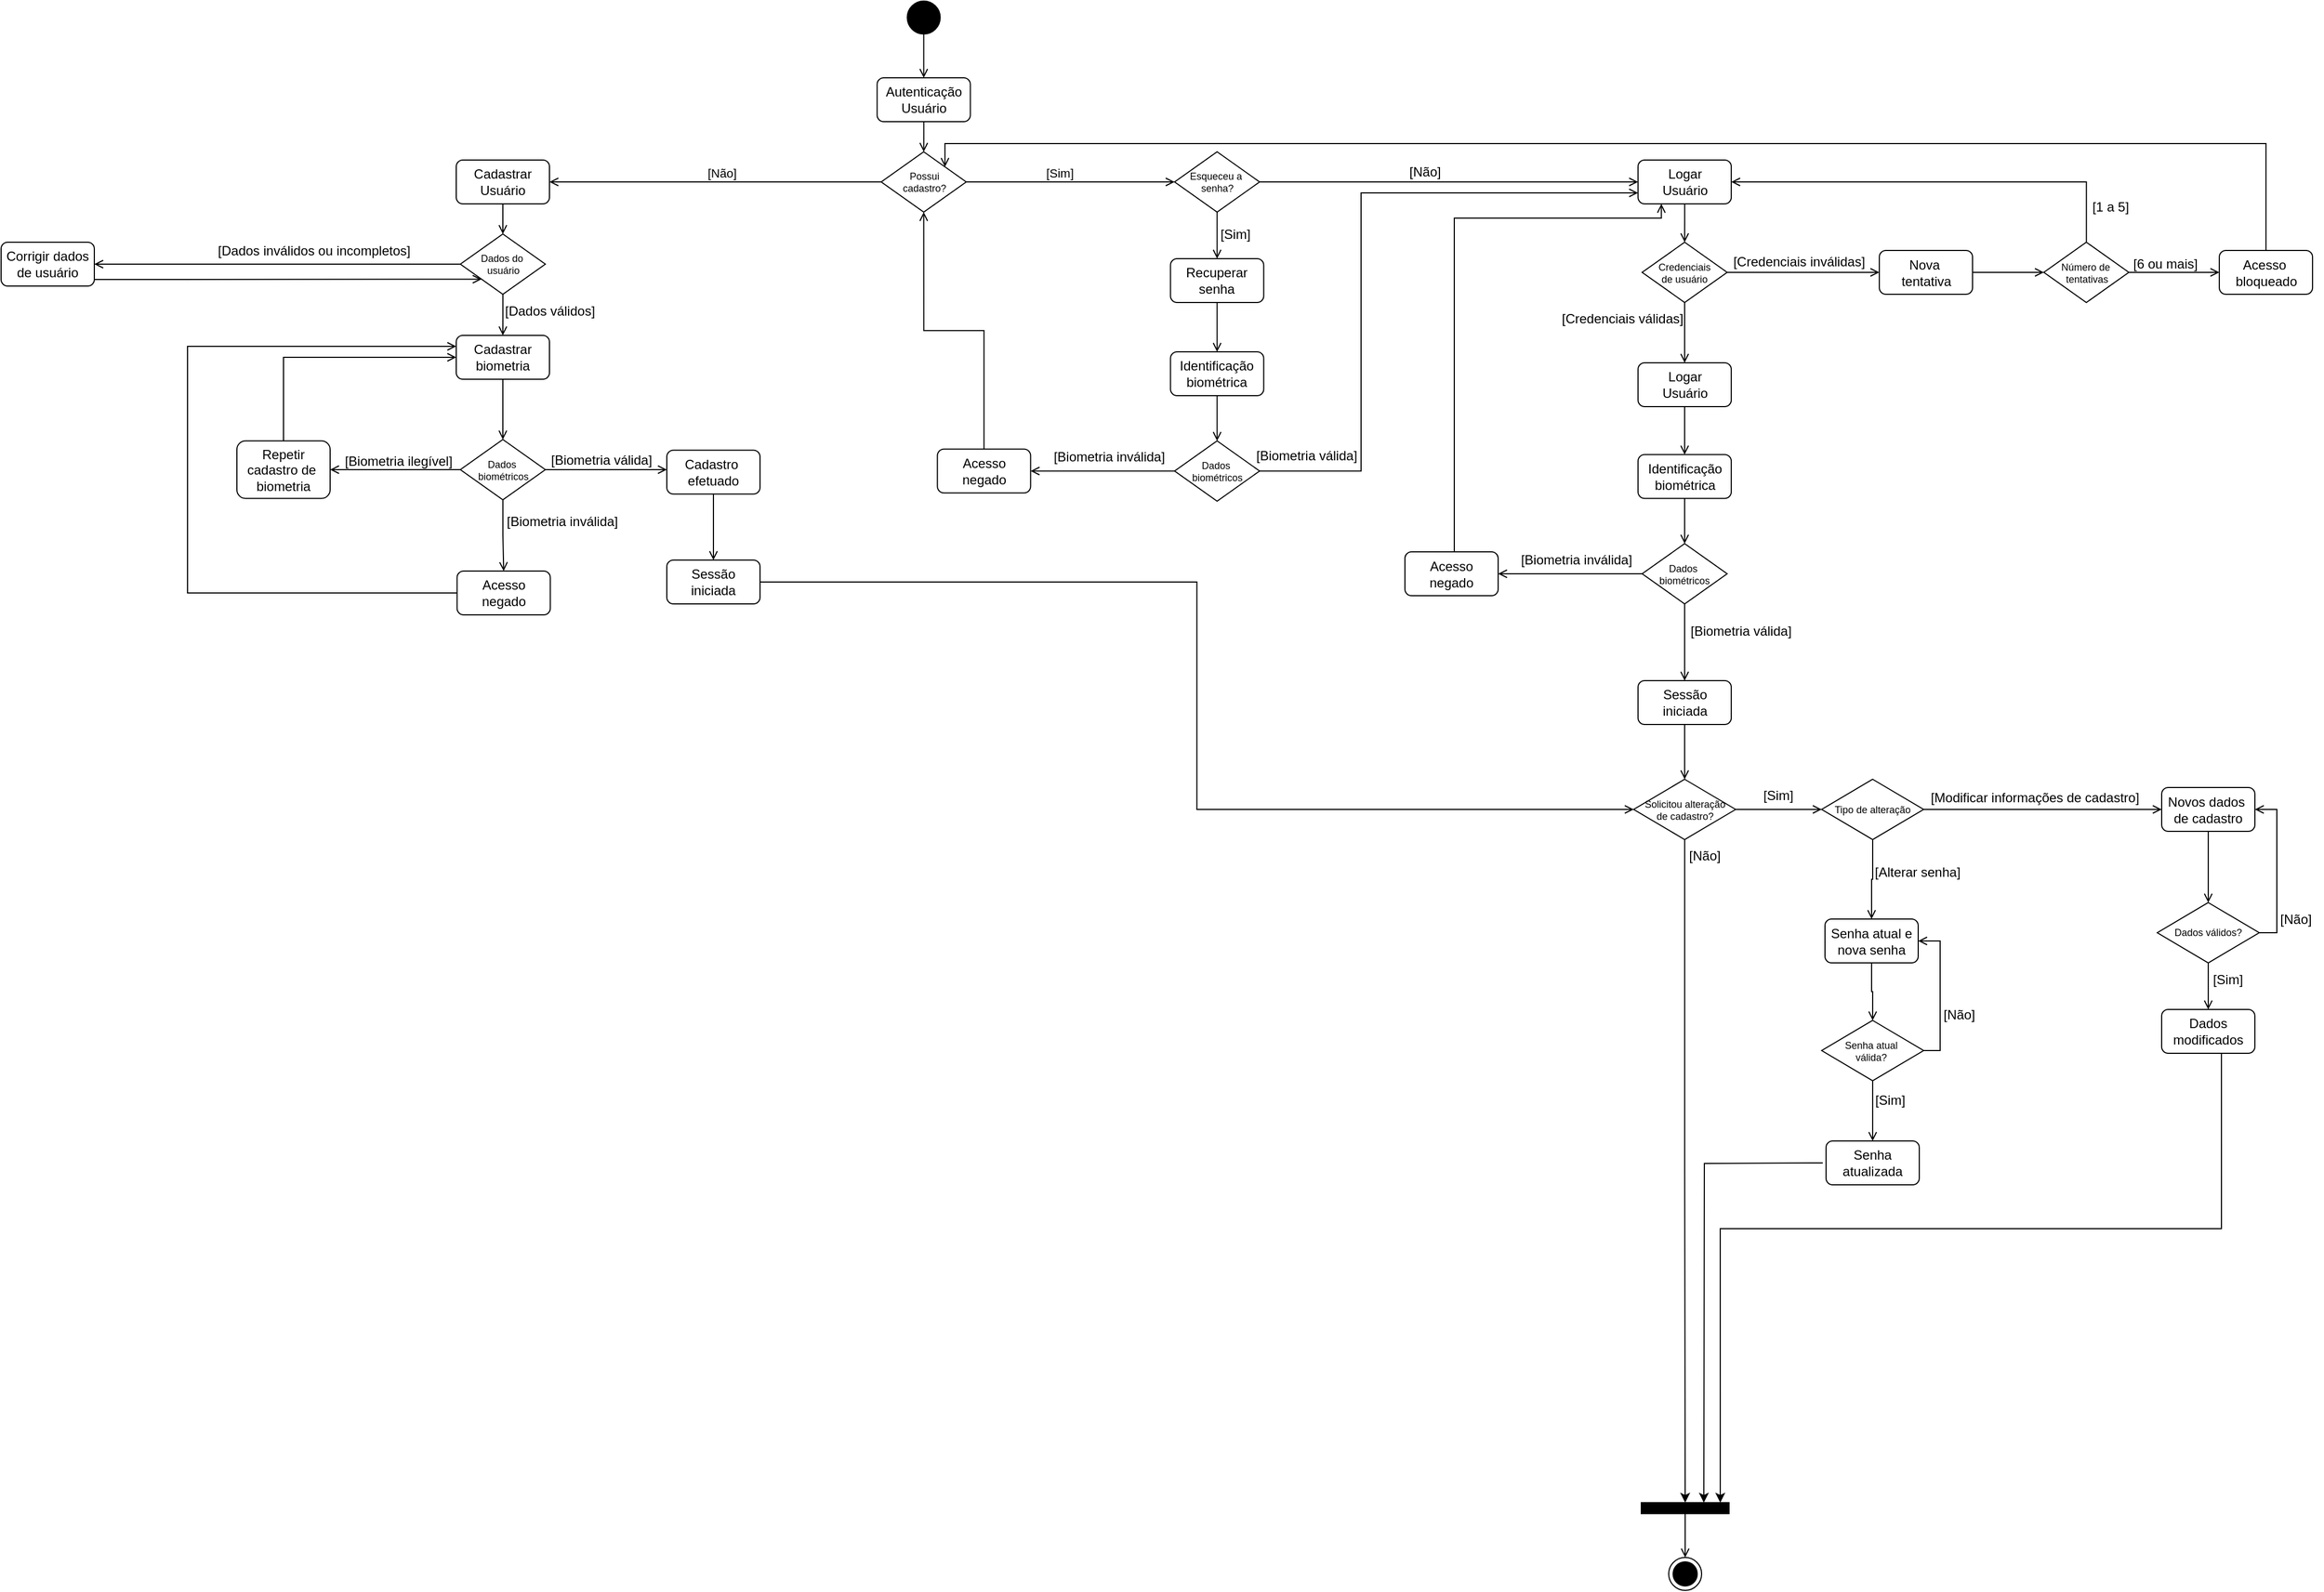 <mxfile version="24.7.17">
  <diagram name="Página-1" id="FXrEpwq64N0sqPLMW4XI">
    <mxGraphModel dx="4758" dy="1876" grid="1" gridSize="10" guides="1" tooltips="1" connect="1" arrows="1" fold="1" page="1" pageScale="1" pageWidth="1100" pageHeight="850" math="0" shadow="0">
      <root>
        <mxCell id="0" />
        <mxCell id="1" parent="0" />
        <mxCell id="Sk72uiIsyQAN5pC7uQmF-3" style="edgeStyle=orthogonalEdgeStyle;rounded=0;orthogonalLoop=1;jettySize=auto;html=1;entryX=0.5;entryY=0;entryDx=0;entryDy=0;endArrow=open;endFill=0;" parent="1" source="Sk72uiIsyQAN5pC7uQmF-1" target="Sk72uiIsyQAN5pC7uQmF-2" edge="1">
          <mxGeometry relative="1" as="geometry" />
        </mxCell>
        <mxCell id="Sk72uiIsyQAN5pC7uQmF-1" value="" style="ellipse;whiteSpace=wrap;html=1;aspect=fixed;fillColor=#000000;" parent="1" vertex="1">
          <mxGeometry x="566.25" y="120" width="30" height="30" as="geometry" />
        </mxCell>
        <mxCell id="Sk72uiIsyQAN5pC7uQmF-5" style="edgeStyle=orthogonalEdgeStyle;rounded=0;orthogonalLoop=1;jettySize=auto;html=1;entryX=0.5;entryY=0;entryDx=0;entryDy=0;endArrow=open;endFill=0;" parent="1" source="Sk72uiIsyQAN5pC7uQmF-2" target="Sk72uiIsyQAN5pC7uQmF-4" edge="1">
          <mxGeometry relative="1" as="geometry" />
        </mxCell>
        <mxCell id="Sk72uiIsyQAN5pC7uQmF-2" value="Autenticação&lt;div&gt;Usuário&lt;/div&gt;" style="rounded=1;whiteSpace=wrap;html=1;" parent="1" vertex="1">
          <mxGeometry x="538.75" y="190" width="85" height="40" as="geometry" />
        </mxCell>
        <mxCell id="Sk72uiIsyQAN5pC7uQmF-7" style="edgeStyle=orthogonalEdgeStyle;rounded=0;orthogonalLoop=1;jettySize=auto;html=1;entryX=1;entryY=0.5;entryDx=0;entryDy=0;endArrow=open;endFill=0;" parent="1" source="Sk72uiIsyQAN5pC7uQmF-4" target="Sk72uiIsyQAN5pC7uQmF-6" edge="1">
          <mxGeometry relative="1" as="geometry" />
        </mxCell>
        <mxCell id="Sk72uiIsyQAN5pC7uQmF-8" value="[Não]" style="edgeLabel;html=1;align=center;verticalAlign=middle;resizable=0;points=[];" parent="Sk72uiIsyQAN5pC7uQmF-7" vertex="1" connectable="0">
          <mxGeometry x="0.004" y="-1" relative="1" as="geometry">
            <mxPoint x="6" y="-7" as="offset" />
          </mxGeometry>
        </mxCell>
        <mxCell id="naahkpBMwh4iDxAP5pAX-88" style="edgeStyle=orthogonalEdgeStyle;rounded=0;orthogonalLoop=1;jettySize=auto;html=1;entryX=0;entryY=0.5;entryDx=0;entryDy=0;endArrow=open;endFill=0;" edge="1" parent="1" source="Sk72uiIsyQAN5pC7uQmF-4" target="naahkpBMwh4iDxAP5pAX-87">
          <mxGeometry relative="1" as="geometry" />
        </mxCell>
        <mxCell id="Sk72uiIsyQAN5pC7uQmF-4" value="&lt;div style=&quot;font-size: 9px;&quot;&gt;&lt;font style=&quot;font-size: 9px;&quot;&gt;Possui&lt;/font&gt;&lt;/div&gt;&lt;div style=&quot;font-size: 9px;&quot;&gt;&lt;font style=&quot;font-size: 9px;&quot;&gt;cadastro?&lt;/font&gt;&lt;/div&gt;" style="rhombus;whiteSpace=wrap;html=1;" parent="1" vertex="1">
          <mxGeometry x="542.5" y="257.5" width="77.5" height="55" as="geometry" />
        </mxCell>
        <mxCell id="3YFFVNXvdU5rcVmBbjjC-6" style="edgeStyle=orthogonalEdgeStyle;rounded=0;orthogonalLoop=1;jettySize=auto;html=1;entryX=0.5;entryY=0;entryDx=0;entryDy=0;endArrow=open;endFill=0;" parent="1" source="Sk72uiIsyQAN5pC7uQmF-6" target="3YFFVNXvdU5rcVmBbjjC-5" edge="1">
          <mxGeometry relative="1" as="geometry" />
        </mxCell>
        <mxCell id="Sk72uiIsyQAN5pC7uQmF-6" value="Cadastrar&lt;div&gt;Usuário&lt;/div&gt;" style="rounded=1;whiteSpace=wrap;html=1;" parent="1" vertex="1">
          <mxGeometry x="155" y="265" width="85" height="40" as="geometry" />
        </mxCell>
        <mxCell id="Sk72uiIsyQAN5pC7uQmF-13" style="edgeStyle=orthogonalEdgeStyle;rounded=0;orthogonalLoop=1;jettySize=auto;html=1;entryX=0.5;entryY=0;entryDx=0;entryDy=0;endArrow=open;endFill=0;" parent="1" source="Sk72uiIsyQAN5pC7uQmF-10" target="Sk72uiIsyQAN5pC7uQmF-12" edge="1">
          <mxGeometry relative="1" as="geometry">
            <mxPoint x="1275.53" y="1530" as="targetPoint" />
          </mxGeometry>
        </mxCell>
        <mxCell id="Sk72uiIsyQAN5pC7uQmF-10" value="" style="rounded=0;whiteSpace=wrap;html=1;fillColor=#000000;" parent="1" vertex="1">
          <mxGeometry x="1235.53" y="1490" width="80" height="10" as="geometry" />
        </mxCell>
        <mxCell id="Sk72uiIsyQAN5pC7uQmF-12" value="" style="ellipse;html=1;shape=endState;fillColor=#000000;strokeColor=#000000;" parent="1" vertex="1">
          <mxGeometry x="1260.53" y="1540" width="30" height="30" as="geometry" />
        </mxCell>
        <mxCell id="naahkpBMwh4iDxAP5pAX-44" style="edgeStyle=orthogonalEdgeStyle;rounded=0;orthogonalLoop=1;jettySize=auto;html=1;entryX=0.5;entryY=0;entryDx=0;entryDy=0;endArrow=open;endFill=0;" edge="1" parent="1" source="Sk72uiIsyQAN5pC7uQmF-14" target="naahkpBMwh4iDxAP5pAX-43">
          <mxGeometry relative="1" as="geometry" />
        </mxCell>
        <mxCell id="Sk72uiIsyQAN5pC7uQmF-14" value="Logar&lt;div&gt;Usuário&lt;/div&gt;" style="rounded=1;whiteSpace=wrap;html=1;" parent="1" vertex="1">
          <mxGeometry x="1232.55" y="265" width="85" height="40" as="geometry" />
        </mxCell>
        <mxCell id="Sk72uiIsyQAN5pC7uQmF-16" value="&lt;div&gt;&lt;font style=&quot;font-size: 11px;&quot;&gt;[Sim]&lt;/font&gt;&lt;/div&gt;" style="text;html=1;align=center;verticalAlign=middle;resizable=0;points=[];autosize=1;strokeColor=none;fillColor=none;" parent="1" vertex="1">
          <mxGeometry x="680" y="261.5" width="50" height="30" as="geometry" />
        </mxCell>
        <mxCell id="3YFFVNXvdU5rcVmBbjjC-8" style="edgeStyle=orthogonalEdgeStyle;rounded=0;orthogonalLoop=1;jettySize=auto;html=1;entryX=1;entryY=0.5;entryDx=0;entryDy=0;endArrow=open;endFill=0;" parent="1" source="3YFFVNXvdU5rcVmBbjjC-5" target="3YFFVNXvdU5rcVmBbjjC-7" edge="1">
          <mxGeometry relative="1" as="geometry" />
        </mxCell>
        <mxCell id="3YFFVNXvdU5rcVmBbjjC-11" style="edgeStyle=orthogonalEdgeStyle;rounded=0;orthogonalLoop=1;jettySize=auto;html=1;entryX=0.5;entryY=0;entryDx=0;entryDy=0;endArrow=open;endFill=0;" parent="1" source="3YFFVNXvdU5rcVmBbjjC-5" target="3YFFVNXvdU5rcVmBbjjC-10" edge="1">
          <mxGeometry relative="1" as="geometry" />
        </mxCell>
        <mxCell id="3YFFVNXvdU5rcVmBbjjC-5" value="&lt;div style=&quot;font-size: 9px;&quot;&gt;Dados do&amp;nbsp;&lt;/div&gt;&lt;div style=&quot;font-size: 9px;&quot;&gt;usuário&lt;/div&gt;" style="rhombus;whiteSpace=wrap;html=1;" parent="1" vertex="1">
          <mxGeometry x="158.75" y="332.5" width="77.5" height="55" as="geometry" />
        </mxCell>
        <mxCell id="naahkpBMwh4iDxAP5pAX-82" style="edgeStyle=orthogonalEdgeStyle;rounded=0;orthogonalLoop=1;jettySize=auto;html=1;entryX=0;entryY=1;entryDx=0;entryDy=0;endArrow=open;endFill=0;" edge="1" parent="1" source="3YFFVNXvdU5rcVmBbjjC-7" target="3YFFVNXvdU5rcVmBbjjC-5">
          <mxGeometry relative="1" as="geometry">
            <Array as="points">
              <mxPoint x="-100" y="374" />
              <mxPoint x="-100" y="374" />
            </Array>
          </mxGeometry>
        </mxCell>
        <mxCell id="3YFFVNXvdU5rcVmBbjjC-7" value="Corrigir dados&lt;div&gt;de usuário&lt;/div&gt;" style="rounded=1;whiteSpace=wrap;html=1;" parent="1" vertex="1">
          <mxGeometry x="-260" y="340" width="85" height="40" as="geometry" />
        </mxCell>
        <mxCell id="3YFFVNXvdU5rcVmBbjjC-9" value="[Dados inválidos ou incompletos]" style="text;html=1;align=center;verticalAlign=middle;resizable=0;points=[];autosize=1;strokeColor=none;fillColor=none;" parent="1" vertex="1">
          <mxGeometry x="-75" y="332.5" width="200" height="30" as="geometry" />
        </mxCell>
        <mxCell id="naahkpBMwh4iDxAP5pAX-3" style="edgeStyle=orthogonalEdgeStyle;rounded=0;orthogonalLoop=1;jettySize=auto;html=1;entryX=0.5;entryY=0;entryDx=0;entryDy=0;endArrow=open;endFill=0;" edge="1" parent="1" source="3YFFVNXvdU5rcVmBbjjC-10" target="naahkpBMwh4iDxAP5pAX-2">
          <mxGeometry relative="1" as="geometry" />
        </mxCell>
        <mxCell id="3YFFVNXvdU5rcVmBbjjC-10" value="Cadastrar&lt;div&gt;biometria&lt;/div&gt;" style="rounded=1;whiteSpace=wrap;html=1;" parent="1" vertex="1">
          <mxGeometry x="155" y="425" width="85" height="40" as="geometry" />
        </mxCell>
        <mxCell id="3YFFVNXvdU5rcVmBbjjC-12" value="[Dados válidos]" style="text;html=1;align=center;verticalAlign=middle;resizable=0;points=[];autosize=1;strokeColor=none;fillColor=none;" parent="1" vertex="1">
          <mxGeometry x="185" y="388" width="110" height="30" as="geometry" />
        </mxCell>
        <mxCell id="naahkpBMwh4iDxAP5pAX-5" style="edgeStyle=orthogonalEdgeStyle;rounded=0;orthogonalLoop=1;jettySize=auto;html=1;exitX=1;exitY=0.5;exitDx=0;exitDy=0;entryX=0;entryY=0.5;entryDx=0;entryDy=0;endArrow=open;endFill=0;" edge="1" parent="1" source="naahkpBMwh4iDxAP5pAX-2">
          <mxGeometry relative="1" as="geometry">
            <mxPoint x="347" y="547.5" as="targetPoint" />
          </mxGeometry>
        </mxCell>
        <mxCell id="naahkpBMwh4iDxAP5pAX-16" style="edgeStyle=orthogonalEdgeStyle;rounded=0;orthogonalLoop=1;jettySize=auto;html=1;entryX=1;entryY=0.5;entryDx=0;entryDy=0;endArrow=open;endFill=0;" edge="1" parent="1" source="naahkpBMwh4iDxAP5pAX-2" target="naahkpBMwh4iDxAP5pAX-10">
          <mxGeometry relative="1" as="geometry" />
        </mxCell>
        <mxCell id="naahkpBMwh4iDxAP5pAX-20" style="edgeStyle=orthogonalEdgeStyle;rounded=0;orthogonalLoop=1;jettySize=auto;html=1;entryX=0.5;entryY=0;entryDx=0;entryDy=0;endArrow=open;endFill=0;" edge="1" parent="1" source="naahkpBMwh4iDxAP5pAX-2" target="naahkpBMwh4iDxAP5pAX-18">
          <mxGeometry relative="1" as="geometry" />
        </mxCell>
        <mxCell id="naahkpBMwh4iDxAP5pAX-2" value="&lt;div style=&quot;font-size: 9px;&quot;&gt;Dados&amp;nbsp;&lt;br&gt;&lt;/div&gt;&lt;div style=&quot;font-size: 9px;&quot;&gt;biométricos&lt;/div&gt;" style="rhombus;whiteSpace=wrap;html=1;" vertex="1" parent="1">
          <mxGeometry x="158.75" y="520" width="77.5" height="55" as="geometry" />
        </mxCell>
        <mxCell id="naahkpBMwh4iDxAP5pAX-6" value="[Biometria válida]" style="text;html=1;align=center;verticalAlign=middle;resizable=0;points=[];autosize=1;strokeColor=none;fillColor=none;" vertex="1" parent="1">
          <mxGeometry x="227" y="524" width="120" height="30" as="geometry" />
        </mxCell>
        <mxCell id="naahkpBMwh4iDxAP5pAX-17" style="edgeStyle=orthogonalEdgeStyle;rounded=0;orthogonalLoop=1;jettySize=auto;html=1;entryX=0;entryY=0.5;entryDx=0;entryDy=0;exitX=0.5;exitY=0;exitDx=0;exitDy=0;endArrow=open;endFill=0;" edge="1" parent="1" source="naahkpBMwh4iDxAP5pAX-10" target="3YFFVNXvdU5rcVmBbjjC-10">
          <mxGeometry relative="1" as="geometry" />
        </mxCell>
        <mxCell id="naahkpBMwh4iDxAP5pAX-10" value="Repetir&lt;div&gt;cadastro de&amp;nbsp;&lt;/div&gt;&lt;div&gt;biometria&lt;/div&gt;" style="rounded=1;whiteSpace=wrap;html=1;" vertex="1" parent="1">
          <mxGeometry x="-45" y="521.25" width="85" height="52.5" as="geometry" />
        </mxCell>
        <mxCell id="naahkpBMwh4iDxAP5pAX-12" value="[Biometria&amp;nbsp;&lt;span style=&quot;text-wrap: wrap;&quot;&gt;ilegível&lt;/span&gt;]" style="text;html=1;align=center;verticalAlign=middle;resizable=0;points=[];autosize=1;strokeColor=none;fillColor=none;" vertex="1" parent="1">
          <mxGeometry x="42" y="525" width="120" height="30" as="geometry" />
        </mxCell>
        <mxCell id="naahkpBMwh4iDxAP5pAX-113" style="edgeStyle=orthogonalEdgeStyle;rounded=0;orthogonalLoop=1;jettySize=auto;html=1;entryX=0;entryY=0.25;entryDx=0;entryDy=0;endArrow=open;endFill=0;" edge="1" parent="1" source="naahkpBMwh4iDxAP5pAX-18" target="3YFFVNXvdU5rcVmBbjjC-10">
          <mxGeometry relative="1" as="geometry">
            <Array as="points">
              <mxPoint x="-90" y="660" />
              <mxPoint x="-90" y="435" />
            </Array>
          </mxGeometry>
        </mxCell>
        <mxCell id="naahkpBMwh4iDxAP5pAX-18" value="Acesso&lt;div&gt;negado&lt;/div&gt;" style="rounded=1;whiteSpace=wrap;html=1;" vertex="1" parent="1">
          <mxGeometry x="155.75" y="640" width="85" height="40" as="geometry" />
        </mxCell>
        <mxCell id="naahkpBMwh4iDxAP5pAX-21" value="[Biometria inválida]&amp;nbsp;" style="text;html=1;align=center;verticalAlign=middle;resizable=0;points=[];autosize=1;strokeColor=none;fillColor=none;" vertex="1" parent="1">
          <mxGeometry x="188" y="580" width="130" height="30" as="geometry" />
        </mxCell>
        <mxCell id="naahkpBMwh4iDxAP5pAX-27" value="" style="edgeStyle=orthogonalEdgeStyle;rounded=0;orthogonalLoop=1;jettySize=auto;html=1;entryX=0.5;entryY=0;entryDx=0;entryDy=0;exitX=0.5;exitY=1;exitDx=0;exitDy=0;endArrow=open;endFill=0;" edge="1" parent="1" target="naahkpBMwh4iDxAP5pAX-26">
          <mxGeometry relative="1" as="geometry">
            <mxPoint x="389.5" y="567.5" as="sourcePoint" />
            <mxPoint x="606" y="1000" as="targetPoint" />
            <Array as="points" />
          </mxGeometry>
        </mxCell>
        <mxCell id="naahkpBMwh4iDxAP5pAX-26" value="Cadastro&amp;nbsp;&lt;div&gt;efetuado&lt;/div&gt;" style="rounded=1;whiteSpace=wrap;html=1;" vertex="1" parent="1">
          <mxGeometry x="347" y="529.75" width="85" height="40" as="geometry" />
        </mxCell>
        <mxCell id="naahkpBMwh4iDxAP5pAX-61" style="edgeStyle=orthogonalEdgeStyle;rounded=0;orthogonalLoop=1;jettySize=auto;html=1;entryX=0.5;entryY=0;entryDx=0;entryDy=0;endArrow=open;endFill=0;" edge="1" parent="1" source="naahkpBMwh4iDxAP5pAX-43" target="naahkpBMwh4iDxAP5pAX-45">
          <mxGeometry relative="1" as="geometry" />
        </mxCell>
        <mxCell id="naahkpBMwh4iDxAP5pAX-67" style="edgeStyle=orthogonalEdgeStyle;rounded=0;orthogonalLoop=1;jettySize=auto;html=1;entryX=0;entryY=0.5;entryDx=0;entryDy=0;endArrow=open;endFill=0;" edge="1" parent="1" source="naahkpBMwh4iDxAP5pAX-43" target="naahkpBMwh4iDxAP5pAX-66">
          <mxGeometry relative="1" as="geometry" />
        </mxCell>
        <mxCell id="naahkpBMwh4iDxAP5pAX-43" value="&lt;div style=&quot;font-size: 9px;&quot;&gt;Credenciais&lt;/div&gt;&lt;div style=&quot;font-size: 9px;&quot;&gt;de usuário&lt;/div&gt;" style="rhombus;whiteSpace=wrap;html=1;" vertex="1" parent="1">
          <mxGeometry x="1236.3" y="340" width="77.5" height="55" as="geometry" />
        </mxCell>
        <mxCell id="naahkpBMwh4iDxAP5pAX-49" style="edgeStyle=orthogonalEdgeStyle;rounded=0;orthogonalLoop=1;jettySize=auto;html=1;entryX=0.5;entryY=0;entryDx=0;entryDy=0;endArrow=open;endFill=0;" edge="1" parent="1" source="naahkpBMwh4iDxAP5pAX-45" target="naahkpBMwh4iDxAP5pAX-48">
          <mxGeometry relative="1" as="geometry" />
        </mxCell>
        <mxCell id="naahkpBMwh4iDxAP5pAX-45" value="Logar&lt;div&gt;Usuário&lt;/div&gt;" style="rounded=1;whiteSpace=wrap;html=1;" vertex="1" parent="1">
          <mxGeometry x="1232.55" y="450" width="85" height="40" as="geometry" />
        </mxCell>
        <mxCell id="naahkpBMwh4iDxAP5pAX-47" value="[Credenciais válidas]" style="text;html=1;align=center;verticalAlign=middle;resizable=0;points=[];autosize=1;strokeColor=none;fillColor=none;" vertex="1" parent="1">
          <mxGeometry x="1152.55" y="395" width="130" height="30" as="geometry" />
        </mxCell>
        <mxCell id="naahkpBMwh4iDxAP5pAX-52" style="edgeStyle=orthogonalEdgeStyle;rounded=0;orthogonalLoop=1;jettySize=auto;html=1;entryX=0.5;entryY=0;entryDx=0;entryDy=0;endArrow=open;endFill=0;" edge="1" parent="1" source="naahkpBMwh4iDxAP5pAX-48" target="naahkpBMwh4iDxAP5pAX-51">
          <mxGeometry relative="1" as="geometry" />
        </mxCell>
        <mxCell id="naahkpBMwh4iDxAP5pAX-48" value="Identificação&lt;div&gt;biométrica&lt;/div&gt;" style="rounded=1;whiteSpace=wrap;html=1;" vertex="1" parent="1">
          <mxGeometry x="1232.55" y="533.75" width="85" height="40" as="geometry" />
        </mxCell>
        <mxCell id="naahkpBMwh4iDxAP5pAX-58" style="edgeStyle=orthogonalEdgeStyle;rounded=0;orthogonalLoop=1;jettySize=auto;html=1;entryX=0.5;entryY=0;entryDx=0;entryDy=0;endArrow=open;endFill=0;" edge="1" parent="1" source="naahkpBMwh4iDxAP5pAX-51" target="naahkpBMwh4iDxAP5pAX-57">
          <mxGeometry relative="1" as="geometry" />
        </mxCell>
        <mxCell id="naahkpBMwh4iDxAP5pAX-64" style="edgeStyle=orthogonalEdgeStyle;rounded=0;orthogonalLoop=1;jettySize=auto;html=1;entryX=1;entryY=0.5;entryDx=0;entryDy=0;endArrow=open;endFill=0;" edge="1" parent="1" source="naahkpBMwh4iDxAP5pAX-51" target="naahkpBMwh4iDxAP5pAX-53">
          <mxGeometry relative="1" as="geometry">
            <mxPoint x="1107.55" y="642.5" as="targetPoint" />
          </mxGeometry>
        </mxCell>
        <mxCell id="naahkpBMwh4iDxAP5pAX-51" value="&lt;div style=&quot;font-size: 9px;&quot;&gt;Dados&amp;nbsp;&lt;/div&gt;&lt;div style=&quot;font-size: 9px;&quot;&gt;biométricos&lt;/div&gt;" style="rhombus;whiteSpace=wrap;html=1;" vertex="1" parent="1">
          <mxGeometry x="1236.3" y="615" width="77.5" height="55" as="geometry" />
        </mxCell>
        <mxCell id="naahkpBMwh4iDxAP5pAX-83" style="edgeStyle=orthogonalEdgeStyle;rounded=0;orthogonalLoop=1;jettySize=auto;html=1;entryX=0.25;entryY=1;entryDx=0;entryDy=0;endArrow=open;endFill=0;" edge="1" parent="1" target="Sk72uiIsyQAN5pC7uQmF-14">
          <mxGeometry relative="1" as="geometry">
            <mxPoint x="1065.005" y="622.5" as="sourcePoint" />
            <Array as="points">
              <mxPoint x="1064.55" y="318" />
              <mxPoint x="1253.55" y="318" />
            </Array>
          </mxGeometry>
        </mxCell>
        <mxCell id="naahkpBMwh4iDxAP5pAX-53" value="Acesso&lt;div&gt;negado&lt;/div&gt;" style="rounded=1;whiteSpace=wrap;html=1;" vertex="1" parent="1">
          <mxGeometry x="1020" y="622.5" width="85" height="40" as="geometry" />
        </mxCell>
        <mxCell id="naahkpBMwh4iDxAP5pAX-56" value="[Biometria inválida]" style="text;html=1;align=center;verticalAlign=middle;resizable=0;points=[];autosize=1;strokeColor=none;fillColor=none;" vertex="1" parent="1">
          <mxGeometry x="1116.3" y="615" width="120" height="30" as="geometry" />
        </mxCell>
        <mxCell id="naahkpBMwh4iDxAP5pAX-116" style="edgeStyle=orthogonalEdgeStyle;rounded=0;orthogonalLoop=1;jettySize=auto;html=1;entryX=0.5;entryY=0;entryDx=0;entryDy=0;endArrow=open;endFill=0;" edge="1" parent="1" source="naahkpBMwh4iDxAP5pAX-57" target="naahkpBMwh4iDxAP5pAX-115">
          <mxGeometry relative="1" as="geometry" />
        </mxCell>
        <mxCell id="naahkpBMwh4iDxAP5pAX-57" value="Sessão&lt;div&gt;iniciada&lt;/div&gt;" style="rounded=1;whiteSpace=wrap;html=1;" vertex="1" parent="1">
          <mxGeometry x="1232.55" y="740" width="85" height="40" as="geometry" />
        </mxCell>
        <mxCell id="naahkpBMwh4iDxAP5pAX-59" value="[Biometria válida]" style="text;html=1;align=center;verticalAlign=middle;resizable=0;points=[];autosize=1;strokeColor=none;fillColor=none;" vertex="1" parent="1">
          <mxGeometry x="1266.3" y="680" width="120" height="30" as="geometry" />
        </mxCell>
        <mxCell id="naahkpBMwh4iDxAP5pAX-72" style="edgeStyle=orthogonalEdgeStyle;rounded=0;orthogonalLoop=1;jettySize=auto;html=1;entryX=0;entryY=0.5;entryDx=0;entryDy=0;endArrow=open;endFill=0;" edge="1" parent="1" source="naahkpBMwh4iDxAP5pAX-66" target="naahkpBMwh4iDxAP5pAX-71">
          <mxGeometry relative="1" as="geometry" />
        </mxCell>
        <mxCell id="naahkpBMwh4iDxAP5pAX-66" value="Nova&amp;nbsp;&lt;div&gt;tentativa&lt;/div&gt;" style="rounded=1;whiteSpace=wrap;html=1;" vertex="1" parent="1">
          <mxGeometry x="1452.55" y="347.5" width="85" height="40" as="geometry" />
        </mxCell>
        <mxCell id="naahkpBMwh4iDxAP5pAX-68" value="[Credenciais inválidas]" style="text;html=1;align=center;verticalAlign=middle;resizable=0;points=[];autosize=1;strokeColor=none;fillColor=none;" vertex="1" parent="1">
          <mxGeometry x="1308.55" y="343" width="140" height="30" as="geometry" />
        </mxCell>
        <mxCell id="naahkpBMwh4iDxAP5pAX-73" style="edgeStyle=orthogonalEdgeStyle;rounded=0;orthogonalLoop=1;jettySize=auto;html=1;entryX=1;entryY=0.5;entryDx=0;entryDy=0;endArrow=open;endFill=0;" edge="1" parent="1" source="naahkpBMwh4iDxAP5pAX-71" target="Sk72uiIsyQAN5pC7uQmF-14">
          <mxGeometry relative="1" as="geometry">
            <Array as="points">
              <mxPoint x="1641.55" y="285" />
            </Array>
          </mxGeometry>
        </mxCell>
        <mxCell id="naahkpBMwh4iDxAP5pAX-77" style="edgeStyle=orthogonalEdgeStyle;rounded=0;orthogonalLoop=1;jettySize=auto;html=1;entryX=0;entryY=0.5;entryDx=0;entryDy=0;endArrow=open;endFill=0;" edge="1" parent="1" source="naahkpBMwh4iDxAP5pAX-71" target="naahkpBMwh4iDxAP5pAX-75">
          <mxGeometry relative="1" as="geometry" />
        </mxCell>
        <mxCell id="naahkpBMwh4iDxAP5pAX-71" value="&lt;div style=&quot;font-size: 9px;&quot;&gt;Número de&amp;nbsp;&lt;/div&gt;&lt;div style=&quot;font-size: 9px;&quot;&gt;tentativas&lt;/div&gt;" style="rhombus;whiteSpace=wrap;html=1;" vertex="1" parent="1">
          <mxGeometry x="1602.55" y="340" width="77.5" height="55" as="geometry" />
        </mxCell>
        <mxCell id="naahkpBMwh4iDxAP5pAX-74" value="[1 a 5]" style="text;html=1;align=center;verticalAlign=middle;resizable=0;points=[];autosize=1;strokeColor=none;fillColor=none;" vertex="1" parent="1">
          <mxGeometry x="1632.55" y="293" width="60" height="30" as="geometry" />
        </mxCell>
        <mxCell id="naahkpBMwh4iDxAP5pAX-114" style="edgeStyle=orthogonalEdgeStyle;rounded=0;orthogonalLoop=1;jettySize=auto;html=1;entryX=1;entryY=0;entryDx=0;entryDy=0;endArrow=open;endFill=0;" edge="1" parent="1" source="naahkpBMwh4iDxAP5pAX-75" target="Sk72uiIsyQAN5pC7uQmF-4">
          <mxGeometry relative="1" as="geometry">
            <Array as="points">
              <mxPoint x="1805" y="250" />
              <mxPoint x="601" y="250" />
            </Array>
          </mxGeometry>
        </mxCell>
        <mxCell id="naahkpBMwh4iDxAP5pAX-75" value="Acesso&amp;nbsp;&lt;div&gt;bloqueado&lt;/div&gt;" style="rounded=1;whiteSpace=wrap;html=1;" vertex="1" parent="1">
          <mxGeometry x="1762.55" y="347.5" width="85" height="40" as="geometry" />
        </mxCell>
        <mxCell id="naahkpBMwh4iDxAP5pAX-78" value="[6 ou mais]" style="text;html=1;align=center;verticalAlign=middle;resizable=0;points=[];autosize=1;strokeColor=none;fillColor=none;" vertex="1" parent="1">
          <mxGeometry x="1672.55" y="345" width="80" height="30" as="geometry" />
        </mxCell>
        <mxCell id="naahkpBMwh4iDxAP5pAX-89" style="edgeStyle=orthogonalEdgeStyle;rounded=0;orthogonalLoop=1;jettySize=auto;html=1;entryX=0;entryY=0.5;entryDx=0;entryDy=0;endArrow=open;endFill=0;" edge="1" parent="1" source="naahkpBMwh4iDxAP5pAX-87" target="Sk72uiIsyQAN5pC7uQmF-14">
          <mxGeometry relative="1" as="geometry" />
        </mxCell>
        <mxCell id="naahkpBMwh4iDxAP5pAX-92" style="edgeStyle=orthogonalEdgeStyle;rounded=0;orthogonalLoop=1;jettySize=auto;html=1;entryX=0.5;entryY=0;entryDx=0;entryDy=0;endArrow=open;endFill=0;" edge="1" parent="1" source="naahkpBMwh4iDxAP5pAX-87" target="naahkpBMwh4iDxAP5pAX-91">
          <mxGeometry relative="1" as="geometry" />
        </mxCell>
        <mxCell id="naahkpBMwh4iDxAP5pAX-87" value="&lt;div style=&quot;font-size: 9px;&quot;&gt;Esqueceu a&amp;nbsp;&lt;/div&gt;&lt;div style=&quot;font-size: 9px;&quot;&gt;senha?&lt;/div&gt;" style="rhombus;whiteSpace=wrap;html=1;" vertex="1" parent="1">
          <mxGeometry x="810" y="257.5" width="77.5" height="55" as="geometry" />
        </mxCell>
        <mxCell id="naahkpBMwh4iDxAP5pAX-90" value="[Não]" style="text;html=1;align=center;verticalAlign=middle;resizable=0;points=[];autosize=1;strokeColor=none;fillColor=none;" vertex="1" parent="1">
          <mxGeometry x="1013" y="261" width="50" height="30" as="geometry" />
        </mxCell>
        <mxCell id="naahkpBMwh4iDxAP5pAX-97" style="edgeStyle=orthogonalEdgeStyle;rounded=0;orthogonalLoop=1;jettySize=auto;html=1;entryX=0.5;entryY=0;entryDx=0;entryDy=0;endArrow=open;endFill=0;" edge="1" parent="1" source="naahkpBMwh4iDxAP5pAX-91" target="naahkpBMwh4iDxAP5pAX-94">
          <mxGeometry relative="1" as="geometry" />
        </mxCell>
        <mxCell id="naahkpBMwh4iDxAP5pAX-91" value="Recuperar&lt;div&gt;senha&lt;/div&gt;" style="rounded=1;whiteSpace=wrap;html=1;" vertex="1" parent="1">
          <mxGeometry x="806.25" y="355" width="85" height="40" as="geometry" />
        </mxCell>
        <mxCell id="naahkpBMwh4iDxAP5pAX-93" value="[Sim]" style="text;html=1;align=center;verticalAlign=middle;resizable=0;points=[];autosize=1;strokeColor=none;fillColor=none;" vertex="1" parent="1">
          <mxGeometry x="839.5" y="317.5" width="50" height="30" as="geometry" />
        </mxCell>
        <mxCell id="naahkpBMwh4iDxAP5pAX-106" style="edgeStyle=orthogonalEdgeStyle;rounded=0;orthogonalLoop=1;jettySize=auto;html=1;entryX=0.5;entryY=0;entryDx=0;entryDy=0;endArrow=open;endFill=0;" edge="1" parent="1" source="naahkpBMwh4iDxAP5pAX-94" target="naahkpBMwh4iDxAP5pAX-100">
          <mxGeometry relative="1" as="geometry" />
        </mxCell>
        <mxCell id="naahkpBMwh4iDxAP5pAX-94" value="Identificação&lt;div&gt;biométrica&lt;/div&gt;" style="rounded=1;whiteSpace=wrap;html=1;" vertex="1" parent="1">
          <mxGeometry x="806.25" y="440" width="85" height="40" as="geometry" />
        </mxCell>
        <mxCell id="naahkpBMwh4iDxAP5pAX-99" style="edgeStyle=orthogonalEdgeStyle;rounded=0;orthogonalLoop=1;jettySize=auto;html=1;entryX=1;entryY=0.5;entryDx=0;entryDy=0;endArrow=open;endFill=0;" edge="1" parent="1" source="naahkpBMwh4iDxAP5pAX-100" target="naahkpBMwh4iDxAP5pAX-101">
          <mxGeometry relative="1" as="geometry">
            <mxPoint x="681.25" y="548.75" as="targetPoint" />
          </mxGeometry>
        </mxCell>
        <mxCell id="naahkpBMwh4iDxAP5pAX-108" style="edgeStyle=orthogonalEdgeStyle;rounded=0;orthogonalLoop=1;jettySize=auto;html=1;entryX=0;entryY=0.75;entryDx=0;entryDy=0;endArrow=open;endFill=0;" edge="1" parent="1" source="naahkpBMwh4iDxAP5pAX-100" target="Sk72uiIsyQAN5pC7uQmF-14">
          <mxGeometry relative="1" as="geometry">
            <Array as="points">
              <mxPoint x="980" y="549" />
              <mxPoint x="980" y="295" />
            </Array>
          </mxGeometry>
        </mxCell>
        <mxCell id="naahkpBMwh4iDxAP5pAX-100" value="&lt;div style=&quot;font-size: 9px;&quot;&gt;Dados&amp;nbsp;&lt;/div&gt;&lt;div style=&quot;font-size: 9px;&quot;&gt;biométricos&lt;/div&gt;" style="rhombus;whiteSpace=wrap;html=1;" vertex="1" parent="1">
          <mxGeometry x="810" y="521.25" width="77.5" height="55" as="geometry" />
        </mxCell>
        <mxCell id="naahkpBMwh4iDxAP5pAX-104" style="edgeStyle=orthogonalEdgeStyle;rounded=0;orthogonalLoop=1;jettySize=auto;html=1;entryX=0.5;entryY=1;entryDx=0;entryDy=0;endArrow=open;endFill=0;" edge="1" parent="1" source="naahkpBMwh4iDxAP5pAX-101" target="Sk72uiIsyQAN5pC7uQmF-4">
          <mxGeometry relative="1" as="geometry" />
        </mxCell>
        <mxCell id="naahkpBMwh4iDxAP5pAX-101" value="Acesso&lt;div&gt;negado&lt;/div&gt;" style="rounded=1;whiteSpace=wrap;html=1;" vertex="1" parent="1">
          <mxGeometry x="593.7" y="528.75" width="85" height="40" as="geometry" />
        </mxCell>
        <mxCell id="naahkpBMwh4iDxAP5pAX-102" value="[Biometria inválida]" style="text;html=1;align=center;verticalAlign=middle;resizable=0;points=[];autosize=1;strokeColor=none;fillColor=none;" vertex="1" parent="1">
          <mxGeometry x="690" y="521.25" width="120" height="30" as="geometry" />
        </mxCell>
        <mxCell id="naahkpBMwh4iDxAP5pAX-107" value="[Biometria válida]" style="text;html=1;align=center;verticalAlign=middle;resizable=0;points=[];autosize=1;strokeColor=none;fillColor=none;" vertex="1" parent="1">
          <mxGeometry x="870" y="520" width="120" height="30" as="geometry" />
        </mxCell>
        <mxCell id="naahkpBMwh4iDxAP5pAX-112" value="" style="edgeStyle=orthogonalEdgeStyle;rounded=0;orthogonalLoop=1;jettySize=auto;html=1;entryX=0.5;entryY=0;entryDx=0;entryDy=0;exitX=0.5;exitY=1;exitDx=0;exitDy=0;endArrow=open;endFill=0;" edge="1" parent="1" source="naahkpBMwh4iDxAP5pAX-26" target="naahkpBMwh4iDxAP5pAX-111">
          <mxGeometry relative="1" as="geometry">
            <mxPoint x="390" y="570" as="sourcePoint" />
            <mxPoint x="370" y="1100" as="targetPoint" />
            <Array as="points" />
          </mxGeometry>
        </mxCell>
        <mxCell id="naahkpBMwh4iDxAP5pAX-142" style="edgeStyle=orthogonalEdgeStyle;rounded=0;orthogonalLoop=1;jettySize=auto;html=1;entryX=0;entryY=0.5;entryDx=0;entryDy=0;endArrow=open;endFill=0;" edge="1" parent="1" source="naahkpBMwh4iDxAP5pAX-111" target="naahkpBMwh4iDxAP5pAX-115">
          <mxGeometry relative="1" as="geometry" />
        </mxCell>
        <mxCell id="naahkpBMwh4iDxAP5pAX-111" value="Sessão&lt;div&gt;iniciada&lt;/div&gt;" style="rounded=1;whiteSpace=wrap;html=1;" vertex="1" parent="1">
          <mxGeometry x="347" y="630" width="85" height="40" as="geometry" />
        </mxCell>
        <mxCell id="naahkpBMwh4iDxAP5pAX-122" style="edgeStyle=orthogonalEdgeStyle;rounded=0;orthogonalLoop=1;jettySize=auto;html=1;entryX=0;entryY=0.5;entryDx=0;entryDy=0;endArrow=open;endFill=0;" edge="1" parent="1" source="naahkpBMwh4iDxAP5pAX-115" target="naahkpBMwh4iDxAP5pAX-121">
          <mxGeometry relative="1" as="geometry" />
        </mxCell>
        <mxCell id="naahkpBMwh4iDxAP5pAX-161" style="edgeStyle=orthogonalEdgeStyle;rounded=0;orthogonalLoop=1;jettySize=auto;html=1;entryX=0.5;entryY=0;entryDx=0;entryDy=0;" edge="1" parent="1" source="naahkpBMwh4iDxAP5pAX-115" target="Sk72uiIsyQAN5pC7uQmF-10">
          <mxGeometry relative="1" as="geometry" />
        </mxCell>
        <mxCell id="naahkpBMwh4iDxAP5pAX-115" value="&lt;div style=&quot;font-size: 9px;&quot;&gt;Solicitou alteração&lt;/div&gt;&lt;div style=&quot;font-size: 9px;&quot;&gt;de cadastro?&lt;/div&gt;" style="rhombus;whiteSpace=wrap;html=1;" vertex="1" parent="1">
          <mxGeometry x="1228.58" y="830" width="92.95" height="55" as="geometry" />
        </mxCell>
        <mxCell id="naahkpBMwh4iDxAP5pAX-150" style="edgeStyle=orthogonalEdgeStyle;rounded=0;orthogonalLoop=1;jettySize=auto;html=1;entryX=0.5;entryY=0;entryDx=0;entryDy=0;endArrow=open;endFill=0;" edge="1" parent="1" source="naahkpBMwh4iDxAP5pAX-121" target="naahkpBMwh4iDxAP5pAX-124">
          <mxGeometry relative="1" as="geometry" />
        </mxCell>
        <mxCell id="naahkpBMwh4iDxAP5pAX-151" style="edgeStyle=orthogonalEdgeStyle;rounded=0;orthogonalLoop=1;jettySize=auto;html=1;entryX=0;entryY=0.5;entryDx=0;entryDy=0;endArrow=open;endFill=0;" edge="1" parent="1" source="naahkpBMwh4iDxAP5pAX-121" target="naahkpBMwh4iDxAP5pAX-143">
          <mxGeometry relative="1" as="geometry" />
        </mxCell>
        <mxCell id="naahkpBMwh4iDxAP5pAX-121" value="&lt;div style=&quot;font-size: 9px;&quot;&gt;Tipo de alteração&lt;/div&gt;" style="rhombus;whiteSpace=wrap;html=1;" vertex="1" parent="1">
          <mxGeometry x="1400" y="830" width="92.95" height="55" as="geometry" />
        </mxCell>
        <mxCell id="naahkpBMwh4iDxAP5pAX-123" value="[Sim]" style="text;html=1;align=center;verticalAlign=middle;resizable=0;points=[];autosize=1;strokeColor=none;fillColor=none;" vertex="1" parent="1">
          <mxGeometry x="1335" y="830" width="50" height="30" as="geometry" />
        </mxCell>
        <mxCell id="naahkpBMwh4iDxAP5pAX-129" style="edgeStyle=orthogonalEdgeStyle;rounded=0;orthogonalLoop=1;jettySize=auto;html=1;entryX=0.5;entryY=0;entryDx=0;entryDy=0;endArrow=open;endFill=0;" edge="1" parent="1" source="naahkpBMwh4iDxAP5pAX-124" target="naahkpBMwh4iDxAP5pAX-128">
          <mxGeometry relative="1" as="geometry" />
        </mxCell>
        <mxCell id="naahkpBMwh4iDxAP5pAX-124" value="Senha atual e nova senha" style="rounded=1;whiteSpace=wrap;html=1;" vertex="1" parent="1">
          <mxGeometry x="1403" y="957.5" width="85" height="40" as="geometry" />
        </mxCell>
        <mxCell id="naahkpBMwh4iDxAP5pAX-127" value="[Alterar senha]" style="text;html=1;align=center;verticalAlign=middle;resizable=0;points=[];autosize=1;strokeColor=none;fillColor=none;" vertex="1" parent="1">
          <mxGeometry x="1437.45" y="900" width="100" height="30" as="geometry" />
        </mxCell>
        <mxCell id="naahkpBMwh4iDxAP5pAX-139" style="edgeStyle=orthogonalEdgeStyle;rounded=0;orthogonalLoop=1;jettySize=auto;html=1;entryX=0.5;entryY=0;entryDx=0;entryDy=0;endArrow=open;endFill=0;" edge="1" parent="1" source="naahkpBMwh4iDxAP5pAX-128" target="naahkpBMwh4iDxAP5pAX-137">
          <mxGeometry relative="1" as="geometry" />
        </mxCell>
        <mxCell id="naahkpBMwh4iDxAP5pAX-149" style="edgeStyle=orthogonalEdgeStyle;rounded=0;orthogonalLoop=1;jettySize=auto;html=1;entryX=1;entryY=0.5;entryDx=0;entryDy=0;endArrow=open;endFill=0;" edge="1" parent="1" source="naahkpBMwh4iDxAP5pAX-128" target="naahkpBMwh4iDxAP5pAX-124">
          <mxGeometry relative="1" as="geometry">
            <Array as="points">
              <mxPoint x="1508" y="1077" />
              <mxPoint x="1508" y="977" />
            </Array>
          </mxGeometry>
        </mxCell>
        <mxCell id="naahkpBMwh4iDxAP5pAX-128" value="&lt;div style=&quot;font-size: 9px;&quot;&gt;Senha atual&amp;nbsp;&lt;/div&gt;&lt;div style=&quot;font-size: 9px;&quot;&gt;válida?&amp;nbsp;&lt;/div&gt;" style="rhombus;whiteSpace=wrap;html=1;" vertex="1" parent="1">
          <mxGeometry x="1400" y="1050" width="92.95" height="55" as="geometry" />
        </mxCell>
        <mxCell id="naahkpBMwh4iDxAP5pAX-134" value="[Não]" style="text;html=1;align=center;verticalAlign=middle;resizable=0;points=[];autosize=1;strokeColor=none;fillColor=none;" vertex="1" parent="1">
          <mxGeometry x="1500.45" y="1030" width="50" height="30" as="geometry" />
        </mxCell>
        <mxCell id="naahkpBMwh4iDxAP5pAX-164" style="edgeStyle=orthogonalEdgeStyle;rounded=0;orthogonalLoop=1;jettySize=auto;html=1;entryX=0.75;entryY=0;entryDx=0;entryDy=0;" edge="1" parent="1">
          <mxGeometry relative="1" as="geometry">
            <mxPoint x="1400.98" y="1180" as="sourcePoint" />
            <mxPoint x="1292.53" y="1490" as="targetPoint" />
          </mxGeometry>
        </mxCell>
        <mxCell id="naahkpBMwh4iDxAP5pAX-137" value="Senha atualizada" style="rounded=1;whiteSpace=wrap;html=1;" vertex="1" parent="1">
          <mxGeometry x="1403.98" y="1160" width="85" height="40" as="geometry" />
        </mxCell>
        <mxCell id="naahkpBMwh4iDxAP5pAX-140" value="[Sim]" style="text;html=1;align=center;verticalAlign=middle;resizable=0;points=[];autosize=1;strokeColor=none;fillColor=none;" vertex="1" parent="1">
          <mxGeometry x="1437.45" y="1108" width="50" height="30" as="geometry" />
        </mxCell>
        <mxCell id="naahkpBMwh4iDxAP5pAX-153" style="edgeStyle=orthogonalEdgeStyle;rounded=0;orthogonalLoop=1;jettySize=auto;html=1;entryX=0.5;entryY=0;entryDx=0;entryDy=0;endArrow=open;endFill=0;" edge="1" parent="1" source="naahkpBMwh4iDxAP5pAX-143" target="naahkpBMwh4iDxAP5pAX-152">
          <mxGeometry relative="1" as="geometry" />
        </mxCell>
        <mxCell id="naahkpBMwh4iDxAP5pAX-143" value="Novos dados&amp;nbsp;&lt;div&gt;de cadastro&lt;/div&gt;" style="rounded=1;whiteSpace=wrap;html=1;" vertex="1" parent="1">
          <mxGeometry x="1710" y="837.5" width="85" height="40" as="geometry" />
        </mxCell>
        <mxCell id="naahkpBMwh4iDxAP5pAX-145" value="[Não]" style="text;html=1;align=center;verticalAlign=middle;resizable=0;points=[];autosize=1;strokeColor=none;fillColor=none;" vertex="1" parent="1">
          <mxGeometry x="1267.55" y="885" width="50" height="30" as="geometry" />
        </mxCell>
        <mxCell id="naahkpBMwh4iDxAP5pAX-148" value="[Modificar informações de cadastro]" style="text;html=1;align=center;verticalAlign=middle;resizable=0;points=[];autosize=1;strokeColor=none;fillColor=none;" vertex="1" parent="1">
          <mxGeometry x="1488.98" y="832" width="210" height="30" as="geometry" />
        </mxCell>
        <mxCell id="naahkpBMwh4iDxAP5pAX-155" style="edgeStyle=orthogonalEdgeStyle;rounded=0;orthogonalLoop=1;jettySize=auto;html=1;entryX=1;entryY=0.5;entryDx=0;entryDy=0;endArrow=open;endFill=0;" edge="1" parent="1" source="naahkpBMwh4iDxAP5pAX-152" target="naahkpBMwh4iDxAP5pAX-143">
          <mxGeometry relative="1" as="geometry">
            <Array as="points">
              <mxPoint x="1815" y="970" />
              <mxPoint x="1815" y="858" />
            </Array>
          </mxGeometry>
        </mxCell>
        <mxCell id="naahkpBMwh4iDxAP5pAX-158" style="edgeStyle=orthogonalEdgeStyle;rounded=0;orthogonalLoop=1;jettySize=auto;html=1;entryX=0.5;entryY=0;entryDx=0;entryDy=0;endArrow=open;endFill=0;" edge="1" parent="1" source="naahkpBMwh4iDxAP5pAX-152" target="naahkpBMwh4iDxAP5pAX-157">
          <mxGeometry relative="1" as="geometry" />
        </mxCell>
        <mxCell id="naahkpBMwh4iDxAP5pAX-152" value="&lt;div style=&quot;font-size: 9px;&quot;&gt;Dados válidos?&lt;/div&gt;" style="rhombus;whiteSpace=wrap;html=1;" vertex="1" parent="1">
          <mxGeometry x="1706" y="942.5" width="92.95" height="55" as="geometry" />
        </mxCell>
        <mxCell id="naahkpBMwh4iDxAP5pAX-156" value="[Não]" style="text;html=1;align=center;verticalAlign=middle;resizable=0;points=[];autosize=1;strokeColor=none;fillColor=none;" vertex="1" parent="1">
          <mxGeometry x="1807" y="942.5" width="50" height="30" as="geometry" />
        </mxCell>
        <mxCell id="naahkpBMwh4iDxAP5pAX-165" style="edgeStyle=orthogonalEdgeStyle;rounded=0;orthogonalLoop=1;jettySize=auto;html=1;entryX=0.75;entryY=0;entryDx=0;entryDy=0;" edge="1" parent="1">
          <mxGeometry relative="1" as="geometry">
            <mxPoint x="1764.474" y="1080" as="sourcePoint" />
            <mxPoint x="1307.53" y="1490" as="targetPoint" />
            <Array as="points">
              <mxPoint x="1764" y="1240" />
              <mxPoint x="1308" y="1240" />
            </Array>
          </mxGeometry>
        </mxCell>
        <mxCell id="naahkpBMwh4iDxAP5pAX-157" value="Dados&lt;div&gt;modificados&lt;/div&gt;" style="rounded=1;whiteSpace=wrap;html=1;" vertex="1" parent="1">
          <mxGeometry x="1709.97" y="1040" width="85" height="40" as="geometry" />
        </mxCell>
        <mxCell id="naahkpBMwh4iDxAP5pAX-159" value="[Sim]" style="text;html=1;align=center;verticalAlign=middle;resizable=0;points=[];autosize=1;strokeColor=none;fillColor=none;" vertex="1" parent="1">
          <mxGeometry x="1745" y="998" width="50" height="30" as="geometry" />
        </mxCell>
      </root>
    </mxGraphModel>
  </diagram>
</mxfile>
